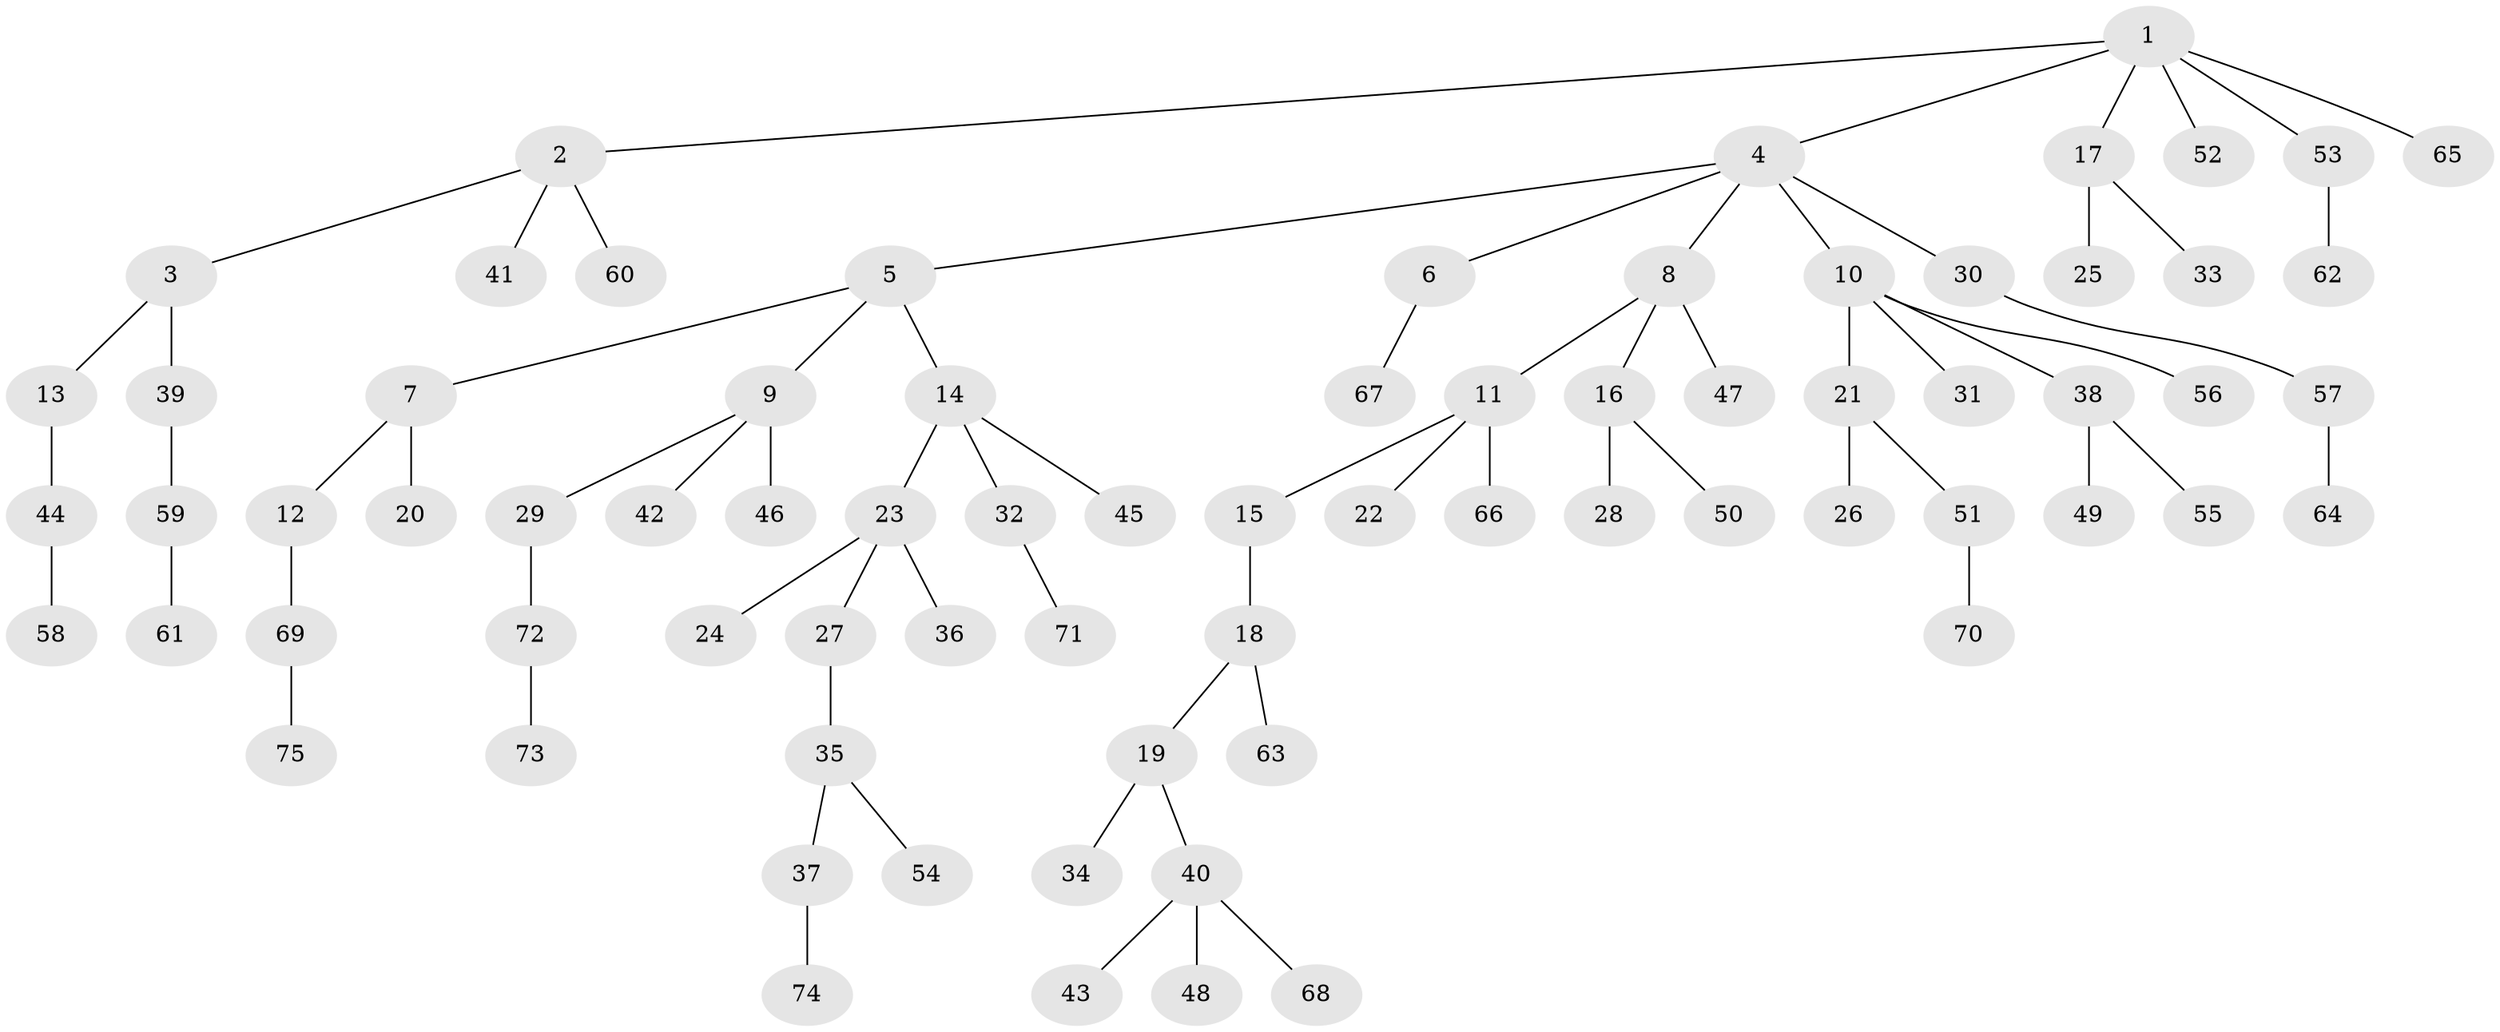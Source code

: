 // Generated by graph-tools (version 1.1) at 2025/26/03/09/25 03:26:28]
// undirected, 75 vertices, 74 edges
graph export_dot {
graph [start="1"]
  node [color=gray90,style=filled];
  1;
  2;
  3;
  4;
  5;
  6;
  7;
  8;
  9;
  10;
  11;
  12;
  13;
  14;
  15;
  16;
  17;
  18;
  19;
  20;
  21;
  22;
  23;
  24;
  25;
  26;
  27;
  28;
  29;
  30;
  31;
  32;
  33;
  34;
  35;
  36;
  37;
  38;
  39;
  40;
  41;
  42;
  43;
  44;
  45;
  46;
  47;
  48;
  49;
  50;
  51;
  52;
  53;
  54;
  55;
  56;
  57;
  58;
  59;
  60;
  61;
  62;
  63;
  64;
  65;
  66;
  67;
  68;
  69;
  70;
  71;
  72;
  73;
  74;
  75;
  1 -- 2;
  1 -- 4;
  1 -- 17;
  1 -- 52;
  1 -- 53;
  1 -- 65;
  2 -- 3;
  2 -- 41;
  2 -- 60;
  3 -- 13;
  3 -- 39;
  4 -- 5;
  4 -- 6;
  4 -- 8;
  4 -- 10;
  4 -- 30;
  5 -- 7;
  5 -- 9;
  5 -- 14;
  6 -- 67;
  7 -- 12;
  7 -- 20;
  8 -- 11;
  8 -- 16;
  8 -- 47;
  9 -- 29;
  9 -- 42;
  9 -- 46;
  10 -- 21;
  10 -- 31;
  10 -- 38;
  10 -- 56;
  11 -- 15;
  11 -- 22;
  11 -- 66;
  12 -- 69;
  13 -- 44;
  14 -- 23;
  14 -- 32;
  14 -- 45;
  15 -- 18;
  16 -- 28;
  16 -- 50;
  17 -- 25;
  17 -- 33;
  18 -- 19;
  18 -- 63;
  19 -- 34;
  19 -- 40;
  21 -- 26;
  21 -- 51;
  23 -- 24;
  23 -- 27;
  23 -- 36;
  27 -- 35;
  29 -- 72;
  30 -- 57;
  32 -- 71;
  35 -- 37;
  35 -- 54;
  37 -- 74;
  38 -- 49;
  38 -- 55;
  39 -- 59;
  40 -- 43;
  40 -- 48;
  40 -- 68;
  44 -- 58;
  51 -- 70;
  53 -- 62;
  57 -- 64;
  59 -- 61;
  69 -- 75;
  72 -- 73;
}
